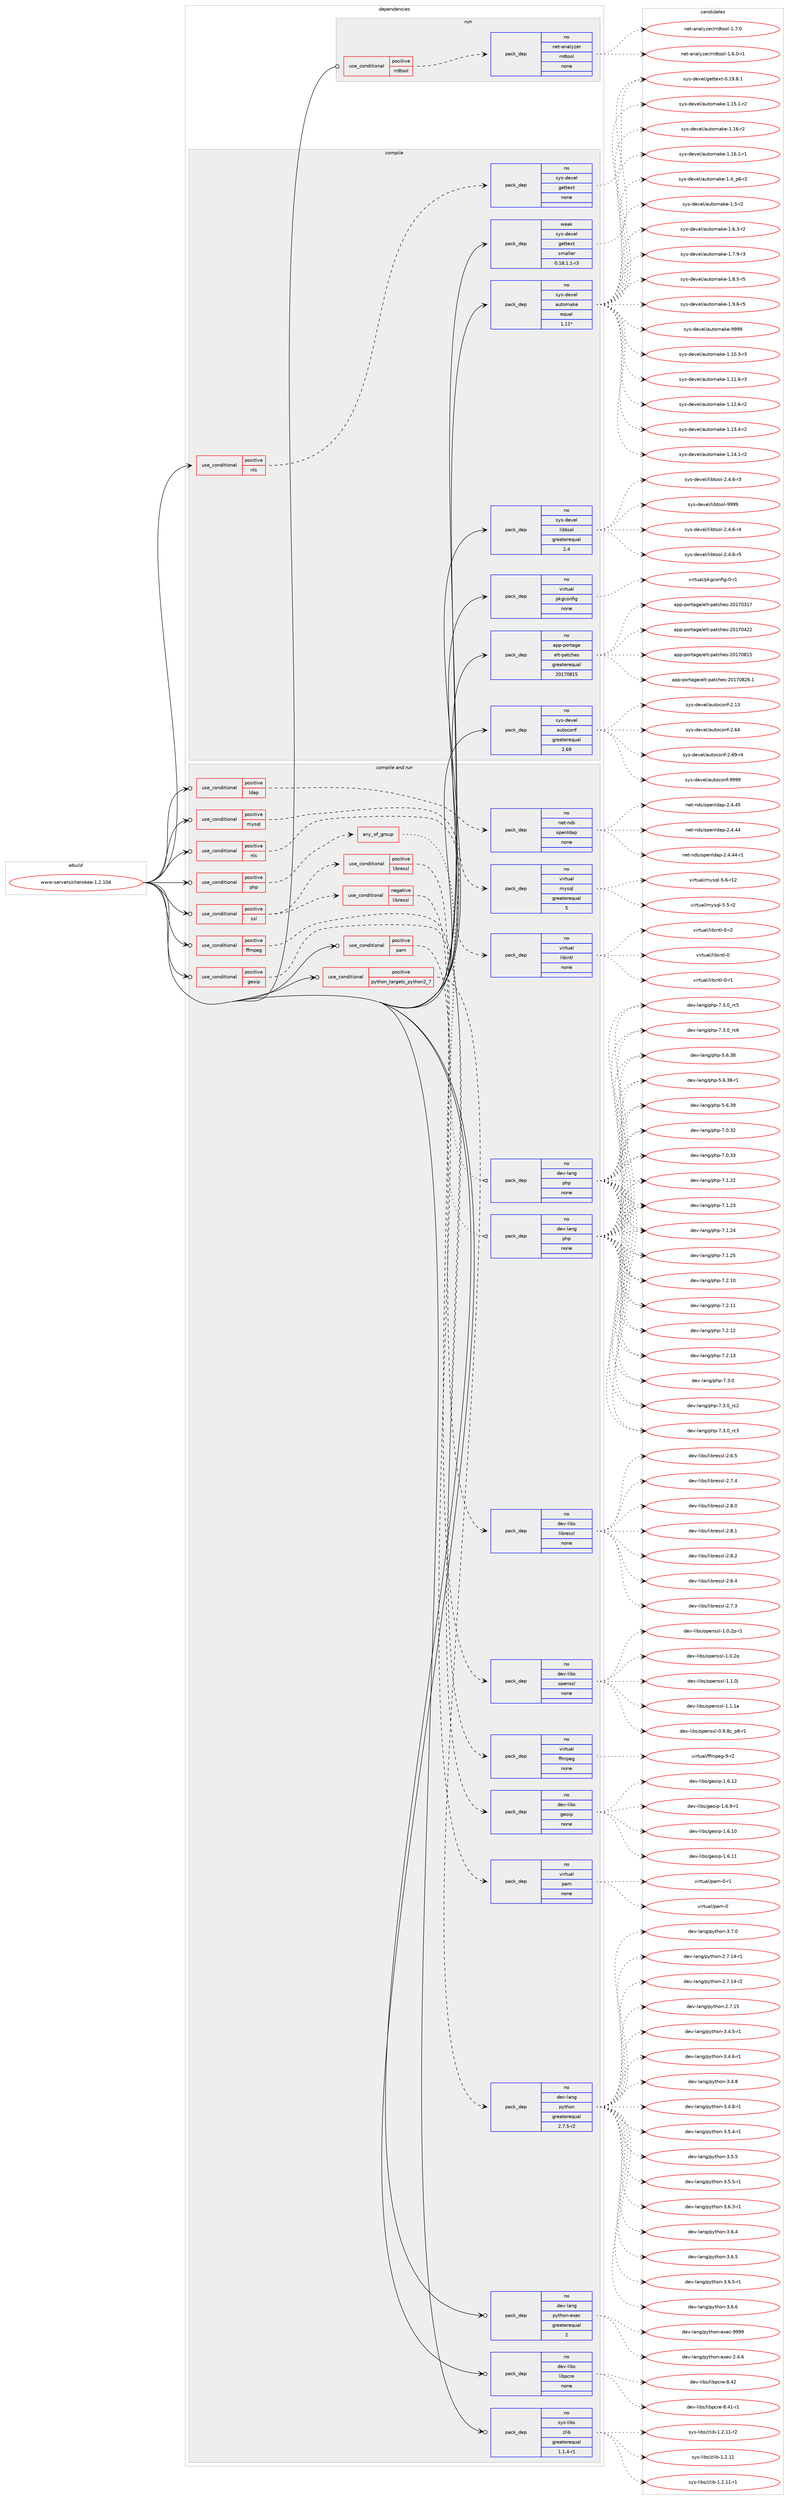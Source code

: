 digraph prolog {

# *************
# Graph options
# *************

newrank=true;
concentrate=true;
compound=true;
graph [rankdir=LR,fontname=Helvetica,fontsize=10,ranksep=1.5];#, ranksep=2.5, nodesep=0.2];
edge  [arrowhead=vee];
node  [fontname=Helvetica,fontsize=10];

# **********
# The ebuild
# **********

subgraph cluster_leftcol {
color=gray;
rank=same;
label=<<i>ebuild</i>>;
id [label="www-servers/cherokee-1.2.104", color=red, width=4, href="../www-servers/cherokee-1.2.104.svg"];
}

# ****************
# The dependencies
# ****************

subgraph cluster_midcol {
color=gray;
label=<<i>dependencies</i>>;
subgraph cluster_compile {
fillcolor="#eeeeee";
style=filled;
label=<<i>compile</i>>;
subgraph cond1249 {
dependency8212 [label=<<TABLE BORDER="0" CELLBORDER="1" CELLSPACING="0" CELLPADDING="4"><TR><TD ROWSPAN="3" CELLPADDING="10">use_conditional</TD></TR><TR><TD>positive</TD></TR><TR><TD>nls</TD></TR></TABLE>>, shape=none, color=red];
subgraph pack6791 {
dependency8213 [label=<<TABLE BORDER="0" CELLBORDER="1" CELLSPACING="0" CELLPADDING="4" WIDTH="220"><TR><TD ROWSPAN="6" CELLPADDING="30">pack_dep</TD></TR><TR><TD WIDTH="110">no</TD></TR><TR><TD>sys-devel</TD></TR><TR><TD>gettext</TD></TR><TR><TD>none</TD></TR><TR><TD></TD></TR></TABLE>>, shape=none, color=blue];
}
dependency8212:e -> dependency8213:w [weight=20,style="dashed",arrowhead="vee"];
}
id:e -> dependency8212:w [weight=20,style="solid",arrowhead="vee"];
subgraph pack6792 {
dependency8214 [label=<<TABLE BORDER="0" CELLBORDER="1" CELLSPACING="0" CELLPADDING="4" WIDTH="220"><TR><TD ROWSPAN="6" CELLPADDING="30">pack_dep</TD></TR><TR><TD WIDTH="110">no</TD></TR><TR><TD>app-portage</TD></TR><TR><TD>elt-patches</TD></TR><TR><TD>greaterequal</TD></TR><TR><TD>20170815</TD></TR></TABLE>>, shape=none, color=blue];
}
id:e -> dependency8214:w [weight=20,style="solid",arrowhead="vee"];
subgraph pack6793 {
dependency8215 [label=<<TABLE BORDER="0" CELLBORDER="1" CELLSPACING="0" CELLPADDING="4" WIDTH="220"><TR><TD ROWSPAN="6" CELLPADDING="30">pack_dep</TD></TR><TR><TD WIDTH="110">no</TD></TR><TR><TD>sys-devel</TD></TR><TR><TD>autoconf</TD></TR><TR><TD>greaterequal</TD></TR><TR><TD>2.69</TD></TR></TABLE>>, shape=none, color=blue];
}
id:e -> dependency8215:w [weight=20,style="solid",arrowhead="vee"];
subgraph pack6794 {
dependency8216 [label=<<TABLE BORDER="0" CELLBORDER="1" CELLSPACING="0" CELLPADDING="4" WIDTH="220"><TR><TD ROWSPAN="6" CELLPADDING="30">pack_dep</TD></TR><TR><TD WIDTH="110">no</TD></TR><TR><TD>sys-devel</TD></TR><TR><TD>automake</TD></TR><TR><TD>equal</TD></TR><TR><TD>1.11*</TD></TR></TABLE>>, shape=none, color=blue];
}
id:e -> dependency8216:w [weight=20,style="solid",arrowhead="vee"];
subgraph pack6795 {
dependency8217 [label=<<TABLE BORDER="0" CELLBORDER="1" CELLSPACING="0" CELLPADDING="4" WIDTH="220"><TR><TD ROWSPAN="6" CELLPADDING="30">pack_dep</TD></TR><TR><TD WIDTH="110">no</TD></TR><TR><TD>sys-devel</TD></TR><TR><TD>libtool</TD></TR><TR><TD>greaterequal</TD></TR><TR><TD>2.4</TD></TR></TABLE>>, shape=none, color=blue];
}
id:e -> dependency8217:w [weight=20,style="solid",arrowhead="vee"];
subgraph pack6796 {
dependency8218 [label=<<TABLE BORDER="0" CELLBORDER="1" CELLSPACING="0" CELLPADDING="4" WIDTH="220"><TR><TD ROWSPAN="6" CELLPADDING="30">pack_dep</TD></TR><TR><TD WIDTH="110">no</TD></TR><TR><TD>virtual</TD></TR><TR><TD>pkgconfig</TD></TR><TR><TD>none</TD></TR><TR><TD></TD></TR></TABLE>>, shape=none, color=blue];
}
id:e -> dependency8218:w [weight=20,style="solid",arrowhead="vee"];
subgraph pack6797 {
dependency8219 [label=<<TABLE BORDER="0" CELLBORDER="1" CELLSPACING="0" CELLPADDING="4" WIDTH="220"><TR><TD ROWSPAN="6" CELLPADDING="30">pack_dep</TD></TR><TR><TD WIDTH="110">weak</TD></TR><TR><TD>sys-devel</TD></TR><TR><TD>gettext</TD></TR><TR><TD>smaller</TD></TR><TR><TD>0.18.1.1-r3</TD></TR></TABLE>>, shape=none, color=blue];
}
id:e -> dependency8219:w [weight=20,style="solid",arrowhead="vee"];
}
subgraph cluster_compileandrun {
fillcolor="#eeeeee";
style=filled;
label=<<i>compile and run</i>>;
subgraph cond1250 {
dependency8220 [label=<<TABLE BORDER="0" CELLBORDER="1" CELLSPACING="0" CELLPADDING="4"><TR><TD ROWSPAN="3" CELLPADDING="10">use_conditional</TD></TR><TR><TD>positive</TD></TR><TR><TD>ffmpeg</TD></TR></TABLE>>, shape=none, color=red];
subgraph pack6798 {
dependency8221 [label=<<TABLE BORDER="0" CELLBORDER="1" CELLSPACING="0" CELLPADDING="4" WIDTH="220"><TR><TD ROWSPAN="6" CELLPADDING="30">pack_dep</TD></TR><TR><TD WIDTH="110">no</TD></TR><TR><TD>virtual</TD></TR><TR><TD>ffmpeg</TD></TR><TR><TD>none</TD></TR><TR><TD></TD></TR></TABLE>>, shape=none, color=blue];
}
dependency8220:e -> dependency8221:w [weight=20,style="dashed",arrowhead="vee"];
}
id:e -> dependency8220:w [weight=20,style="solid",arrowhead="odotvee"];
subgraph cond1251 {
dependency8222 [label=<<TABLE BORDER="0" CELLBORDER="1" CELLSPACING="0" CELLPADDING="4"><TR><TD ROWSPAN="3" CELLPADDING="10">use_conditional</TD></TR><TR><TD>positive</TD></TR><TR><TD>geoip</TD></TR></TABLE>>, shape=none, color=red];
subgraph pack6799 {
dependency8223 [label=<<TABLE BORDER="0" CELLBORDER="1" CELLSPACING="0" CELLPADDING="4" WIDTH="220"><TR><TD ROWSPAN="6" CELLPADDING="30">pack_dep</TD></TR><TR><TD WIDTH="110">no</TD></TR><TR><TD>dev-libs</TD></TR><TR><TD>geoip</TD></TR><TR><TD>none</TD></TR><TR><TD></TD></TR></TABLE>>, shape=none, color=blue];
}
dependency8222:e -> dependency8223:w [weight=20,style="dashed",arrowhead="vee"];
}
id:e -> dependency8222:w [weight=20,style="solid",arrowhead="odotvee"];
subgraph cond1252 {
dependency8224 [label=<<TABLE BORDER="0" CELLBORDER="1" CELLSPACING="0" CELLPADDING="4"><TR><TD ROWSPAN="3" CELLPADDING="10">use_conditional</TD></TR><TR><TD>positive</TD></TR><TR><TD>ldap</TD></TR></TABLE>>, shape=none, color=red];
subgraph pack6800 {
dependency8225 [label=<<TABLE BORDER="0" CELLBORDER="1" CELLSPACING="0" CELLPADDING="4" WIDTH="220"><TR><TD ROWSPAN="6" CELLPADDING="30">pack_dep</TD></TR><TR><TD WIDTH="110">no</TD></TR><TR><TD>net-nds</TD></TR><TR><TD>openldap</TD></TR><TR><TD>none</TD></TR><TR><TD></TD></TR></TABLE>>, shape=none, color=blue];
}
dependency8224:e -> dependency8225:w [weight=20,style="dashed",arrowhead="vee"];
}
id:e -> dependency8224:w [weight=20,style="solid",arrowhead="odotvee"];
subgraph cond1253 {
dependency8226 [label=<<TABLE BORDER="0" CELLBORDER="1" CELLSPACING="0" CELLPADDING="4"><TR><TD ROWSPAN="3" CELLPADDING="10">use_conditional</TD></TR><TR><TD>positive</TD></TR><TR><TD>mysql</TD></TR></TABLE>>, shape=none, color=red];
subgraph pack6801 {
dependency8227 [label=<<TABLE BORDER="0" CELLBORDER="1" CELLSPACING="0" CELLPADDING="4" WIDTH="220"><TR><TD ROWSPAN="6" CELLPADDING="30">pack_dep</TD></TR><TR><TD WIDTH="110">no</TD></TR><TR><TD>virtual</TD></TR><TR><TD>mysql</TD></TR><TR><TD>greaterequal</TD></TR><TR><TD>5</TD></TR></TABLE>>, shape=none, color=blue];
}
dependency8226:e -> dependency8227:w [weight=20,style="dashed",arrowhead="vee"];
}
id:e -> dependency8226:w [weight=20,style="solid",arrowhead="odotvee"];
subgraph cond1254 {
dependency8228 [label=<<TABLE BORDER="0" CELLBORDER="1" CELLSPACING="0" CELLPADDING="4"><TR><TD ROWSPAN="3" CELLPADDING="10">use_conditional</TD></TR><TR><TD>positive</TD></TR><TR><TD>nls</TD></TR></TABLE>>, shape=none, color=red];
subgraph pack6802 {
dependency8229 [label=<<TABLE BORDER="0" CELLBORDER="1" CELLSPACING="0" CELLPADDING="4" WIDTH="220"><TR><TD ROWSPAN="6" CELLPADDING="30">pack_dep</TD></TR><TR><TD WIDTH="110">no</TD></TR><TR><TD>virtual</TD></TR><TR><TD>libintl</TD></TR><TR><TD>none</TD></TR><TR><TD></TD></TR></TABLE>>, shape=none, color=blue];
}
dependency8228:e -> dependency8229:w [weight=20,style="dashed",arrowhead="vee"];
}
id:e -> dependency8228:w [weight=20,style="solid",arrowhead="odotvee"];
subgraph cond1255 {
dependency8230 [label=<<TABLE BORDER="0" CELLBORDER="1" CELLSPACING="0" CELLPADDING="4"><TR><TD ROWSPAN="3" CELLPADDING="10">use_conditional</TD></TR><TR><TD>positive</TD></TR><TR><TD>pam</TD></TR></TABLE>>, shape=none, color=red];
subgraph pack6803 {
dependency8231 [label=<<TABLE BORDER="0" CELLBORDER="1" CELLSPACING="0" CELLPADDING="4" WIDTH="220"><TR><TD ROWSPAN="6" CELLPADDING="30">pack_dep</TD></TR><TR><TD WIDTH="110">no</TD></TR><TR><TD>virtual</TD></TR><TR><TD>pam</TD></TR><TR><TD>none</TD></TR><TR><TD></TD></TR></TABLE>>, shape=none, color=blue];
}
dependency8230:e -> dependency8231:w [weight=20,style="dashed",arrowhead="vee"];
}
id:e -> dependency8230:w [weight=20,style="solid",arrowhead="odotvee"];
subgraph cond1256 {
dependency8232 [label=<<TABLE BORDER="0" CELLBORDER="1" CELLSPACING="0" CELLPADDING="4"><TR><TD ROWSPAN="3" CELLPADDING="10">use_conditional</TD></TR><TR><TD>positive</TD></TR><TR><TD>php</TD></TR></TABLE>>, shape=none, color=red];
subgraph any166 {
dependency8233 [label=<<TABLE BORDER="0" CELLBORDER="1" CELLSPACING="0" CELLPADDING="4"><TR><TD CELLPADDING="10">any_of_group</TD></TR></TABLE>>, shape=none, color=red];subgraph pack6804 {
dependency8234 [label=<<TABLE BORDER="0" CELLBORDER="1" CELLSPACING="0" CELLPADDING="4" WIDTH="220"><TR><TD ROWSPAN="6" CELLPADDING="30">pack_dep</TD></TR><TR><TD WIDTH="110">no</TD></TR><TR><TD>dev-lang</TD></TR><TR><TD>php</TD></TR><TR><TD>none</TD></TR><TR><TD></TD></TR></TABLE>>, shape=none, color=blue];
}
dependency8233:e -> dependency8234:w [weight=20,style="dotted",arrowhead="oinv"];
subgraph pack6805 {
dependency8235 [label=<<TABLE BORDER="0" CELLBORDER="1" CELLSPACING="0" CELLPADDING="4" WIDTH="220"><TR><TD ROWSPAN="6" CELLPADDING="30">pack_dep</TD></TR><TR><TD WIDTH="110">no</TD></TR><TR><TD>dev-lang</TD></TR><TR><TD>php</TD></TR><TR><TD>none</TD></TR><TR><TD></TD></TR></TABLE>>, shape=none, color=blue];
}
dependency8233:e -> dependency8235:w [weight=20,style="dotted",arrowhead="oinv"];
}
dependency8232:e -> dependency8233:w [weight=20,style="dashed",arrowhead="vee"];
}
id:e -> dependency8232:w [weight=20,style="solid",arrowhead="odotvee"];
subgraph cond1257 {
dependency8236 [label=<<TABLE BORDER="0" CELLBORDER="1" CELLSPACING="0" CELLPADDING="4"><TR><TD ROWSPAN="3" CELLPADDING="10">use_conditional</TD></TR><TR><TD>positive</TD></TR><TR><TD>python_targets_python2_7</TD></TR></TABLE>>, shape=none, color=red];
subgraph pack6806 {
dependency8237 [label=<<TABLE BORDER="0" CELLBORDER="1" CELLSPACING="0" CELLPADDING="4" WIDTH="220"><TR><TD ROWSPAN="6" CELLPADDING="30">pack_dep</TD></TR><TR><TD WIDTH="110">no</TD></TR><TR><TD>dev-lang</TD></TR><TR><TD>python</TD></TR><TR><TD>greaterequal</TD></TR><TR><TD>2.7.5-r2</TD></TR></TABLE>>, shape=none, color=blue];
}
dependency8236:e -> dependency8237:w [weight=20,style="dashed",arrowhead="vee"];
}
id:e -> dependency8236:w [weight=20,style="solid",arrowhead="odotvee"];
subgraph cond1258 {
dependency8238 [label=<<TABLE BORDER="0" CELLBORDER="1" CELLSPACING="0" CELLPADDING="4"><TR><TD ROWSPAN="3" CELLPADDING="10">use_conditional</TD></TR><TR><TD>positive</TD></TR><TR><TD>ssl</TD></TR></TABLE>>, shape=none, color=red];
subgraph cond1259 {
dependency8239 [label=<<TABLE BORDER="0" CELLBORDER="1" CELLSPACING="0" CELLPADDING="4"><TR><TD ROWSPAN="3" CELLPADDING="10">use_conditional</TD></TR><TR><TD>negative</TD></TR><TR><TD>libressl</TD></TR></TABLE>>, shape=none, color=red];
subgraph pack6807 {
dependency8240 [label=<<TABLE BORDER="0" CELLBORDER="1" CELLSPACING="0" CELLPADDING="4" WIDTH="220"><TR><TD ROWSPAN="6" CELLPADDING="30">pack_dep</TD></TR><TR><TD WIDTH="110">no</TD></TR><TR><TD>dev-libs</TD></TR><TR><TD>openssl</TD></TR><TR><TD>none</TD></TR><TR><TD></TD></TR></TABLE>>, shape=none, color=blue];
}
dependency8239:e -> dependency8240:w [weight=20,style="dashed",arrowhead="vee"];
}
dependency8238:e -> dependency8239:w [weight=20,style="dashed",arrowhead="vee"];
subgraph cond1260 {
dependency8241 [label=<<TABLE BORDER="0" CELLBORDER="1" CELLSPACING="0" CELLPADDING="4"><TR><TD ROWSPAN="3" CELLPADDING="10">use_conditional</TD></TR><TR><TD>positive</TD></TR><TR><TD>libressl</TD></TR></TABLE>>, shape=none, color=red];
subgraph pack6808 {
dependency8242 [label=<<TABLE BORDER="0" CELLBORDER="1" CELLSPACING="0" CELLPADDING="4" WIDTH="220"><TR><TD ROWSPAN="6" CELLPADDING="30">pack_dep</TD></TR><TR><TD WIDTH="110">no</TD></TR><TR><TD>dev-libs</TD></TR><TR><TD>libressl</TD></TR><TR><TD>none</TD></TR><TR><TD></TD></TR></TABLE>>, shape=none, color=blue];
}
dependency8241:e -> dependency8242:w [weight=20,style="dashed",arrowhead="vee"];
}
dependency8238:e -> dependency8241:w [weight=20,style="dashed",arrowhead="vee"];
}
id:e -> dependency8238:w [weight=20,style="solid",arrowhead="odotvee"];
subgraph pack6809 {
dependency8243 [label=<<TABLE BORDER="0" CELLBORDER="1" CELLSPACING="0" CELLPADDING="4" WIDTH="220"><TR><TD ROWSPAN="6" CELLPADDING="30">pack_dep</TD></TR><TR><TD WIDTH="110">no</TD></TR><TR><TD>dev-lang</TD></TR><TR><TD>python-exec</TD></TR><TR><TD>greaterequal</TD></TR><TR><TD>2</TD></TR></TABLE>>, shape=none, color=blue];
}
id:e -> dependency8243:w [weight=20,style="solid",arrowhead="odotvee"];
subgraph pack6810 {
dependency8244 [label=<<TABLE BORDER="0" CELLBORDER="1" CELLSPACING="0" CELLPADDING="4" WIDTH="220"><TR><TD ROWSPAN="6" CELLPADDING="30">pack_dep</TD></TR><TR><TD WIDTH="110">no</TD></TR><TR><TD>dev-libs</TD></TR><TR><TD>libpcre</TD></TR><TR><TD>none</TD></TR><TR><TD></TD></TR></TABLE>>, shape=none, color=blue];
}
id:e -> dependency8244:w [weight=20,style="solid",arrowhead="odotvee"];
subgraph pack6811 {
dependency8245 [label=<<TABLE BORDER="0" CELLBORDER="1" CELLSPACING="0" CELLPADDING="4" WIDTH="220"><TR><TD ROWSPAN="6" CELLPADDING="30">pack_dep</TD></TR><TR><TD WIDTH="110">no</TD></TR><TR><TD>sys-libs</TD></TR><TR><TD>zlib</TD></TR><TR><TD>greaterequal</TD></TR><TR><TD>1.1.4-r1</TD></TR></TABLE>>, shape=none, color=blue];
}
id:e -> dependency8245:w [weight=20,style="solid",arrowhead="odotvee"];
}
subgraph cluster_run {
fillcolor="#eeeeee";
style=filled;
label=<<i>run</i>>;
subgraph cond1261 {
dependency8246 [label=<<TABLE BORDER="0" CELLBORDER="1" CELLSPACING="0" CELLPADDING="4"><TR><TD ROWSPAN="3" CELLPADDING="10">use_conditional</TD></TR><TR><TD>positive</TD></TR><TR><TD>rrdtool</TD></TR></TABLE>>, shape=none, color=red];
subgraph pack6812 {
dependency8247 [label=<<TABLE BORDER="0" CELLBORDER="1" CELLSPACING="0" CELLPADDING="4" WIDTH="220"><TR><TD ROWSPAN="6" CELLPADDING="30">pack_dep</TD></TR><TR><TD WIDTH="110">no</TD></TR><TR><TD>net-analyzer</TD></TR><TR><TD>rrdtool</TD></TR><TR><TD>none</TD></TR><TR><TD></TD></TR></TABLE>>, shape=none, color=blue];
}
dependency8246:e -> dependency8247:w [weight=20,style="dashed",arrowhead="vee"];
}
id:e -> dependency8246:w [weight=20,style="solid",arrowhead="odot"];
}
}

# **************
# The candidates
# **************

subgraph cluster_choices {
rank=same;
color=gray;
label=<<i>candidates</i>>;

subgraph choice6791 {
color=black;
nodesep=1;
choice1151211154510010111810110847103101116116101120116454846495746564649 [label="sys-devel/gettext-0.19.8.1", color=red, width=4,href="../sys-devel/gettext-0.19.8.1.svg"];
dependency8213:e -> choice1151211154510010111810110847103101116116101120116454846495746564649:w [style=dotted,weight="100"];
}
subgraph choice6792 {
color=black;
nodesep=1;
choice97112112451121111141169710310147101108116451129711699104101115455048495548514955 [label="app-portage/elt-patches-20170317", color=red, width=4,href="../app-portage/elt-patches-20170317.svg"];
choice97112112451121111141169710310147101108116451129711699104101115455048495548525050 [label="app-portage/elt-patches-20170422", color=red, width=4,href="../app-portage/elt-patches-20170422.svg"];
choice97112112451121111141169710310147101108116451129711699104101115455048495548564953 [label="app-portage/elt-patches-20170815", color=red, width=4,href="../app-portage/elt-patches-20170815.svg"];
choice971121124511211111411697103101471011081164511297116991041011154550484955485650544649 [label="app-portage/elt-patches-20170826.1", color=red, width=4,href="../app-portage/elt-patches-20170826.1.svg"];
dependency8214:e -> choice97112112451121111141169710310147101108116451129711699104101115455048495548514955:w [style=dotted,weight="100"];
dependency8214:e -> choice97112112451121111141169710310147101108116451129711699104101115455048495548525050:w [style=dotted,weight="100"];
dependency8214:e -> choice97112112451121111141169710310147101108116451129711699104101115455048495548564953:w [style=dotted,weight="100"];
dependency8214:e -> choice971121124511211111411697103101471011081164511297116991041011154550484955485650544649:w [style=dotted,weight="100"];
}
subgraph choice6793 {
color=black;
nodesep=1;
choice115121115451001011181011084797117116111991111101024550464951 [label="sys-devel/autoconf-2.13", color=red, width=4,href="../sys-devel/autoconf-2.13.svg"];
choice115121115451001011181011084797117116111991111101024550465452 [label="sys-devel/autoconf-2.64", color=red, width=4,href="../sys-devel/autoconf-2.64.svg"];
choice1151211154510010111810110847971171161119911111010245504654574511452 [label="sys-devel/autoconf-2.69-r4", color=red, width=4,href="../sys-devel/autoconf-2.69-r4.svg"];
choice115121115451001011181011084797117116111991111101024557575757 [label="sys-devel/autoconf-9999", color=red, width=4,href="../sys-devel/autoconf-9999.svg"];
dependency8215:e -> choice115121115451001011181011084797117116111991111101024550464951:w [style=dotted,weight="100"];
dependency8215:e -> choice115121115451001011181011084797117116111991111101024550465452:w [style=dotted,weight="100"];
dependency8215:e -> choice1151211154510010111810110847971171161119911111010245504654574511452:w [style=dotted,weight="100"];
dependency8215:e -> choice115121115451001011181011084797117116111991111101024557575757:w [style=dotted,weight="100"];
}
subgraph choice6794 {
color=black;
nodesep=1;
choice11512111545100101118101108479711711611110997107101454946494846514511451 [label="sys-devel/automake-1.10.3-r3", color=red, width=4,href="../sys-devel/automake-1.10.3-r3.svg"];
choice11512111545100101118101108479711711611110997107101454946494946544511451 [label="sys-devel/automake-1.11.6-r3", color=red, width=4,href="../sys-devel/automake-1.11.6-r3.svg"];
choice11512111545100101118101108479711711611110997107101454946495046544511450 [label="sys-devel/automake-1.12.6-r2", color=red, width=4,href="../sys-devel/automake-1.12.6-r2.svg"];
choice11512111545100101118101108479711711611110997107101454946495146524511450 [label="sys-devel/automake-1.13.4-r2", color=red, width=4,href="../sys-devel/automake-1.13.4-r2.svg"];
choice11512111545100101118101108479711711611110997107101454946495246494511450 [label="sys-devel/automake-1.14.1-r2", color=red, width=4,href="../sys-devel/automake-1.14.1-r2.svg"];
choice11512111545100101118101108479711711611110997107101454946495346494511450 [label="sys-devel/automake-1.15.1-r2", color=red, width=4,href="../sys-devel/automake-1.15.1-r2.svg"];
choice1151211154510010111810110847971171161111099710710145494649544511450 [label="sys-devel/automake-1.16-r2", color=red, width=4,href="../sys-devel/automake-1.16-r2.svg"];
choice11512111545100101118101108479711711611110997107101454946495446494511449 [label="sys-devel/automake-1.16.1-r1", color=red, width=4,href="../sys-devel/automake-1.16.1-r1.svg"];
choice115121115451001011181011084797117116111109971071014549465295112544511450 [label="sys-devel/automake-1.4_p6-r2", color=red, width=4,href="../sys-devel/automake-1.4_p6-r2.svg"];
choice11512111545100101118101108479711711611110997107101454946534511450 [label="sys-devel/automake-1.5-r2", color=red, width=4,href="../sys-devel/automake-1.5-r2.svg"];
choice115121115451001011181011084797117116111109971071014549465446514511450 [label="sys-devel/automake-1.6.3-r2", color=red, width=4,href="../sys-devel/automake-1.6.3-r2.svg"];
choice115121115451001011181011084797117116111109971071014549465546574511451 [label="sys-devel/automake-1.7.9-r3", color=red, width=4,href="../sys-devel/automake-1.7.9-r3.svg"];
choice115121115451001011181011084797117116111109971071014549465646534511453 [label="sys-devel/automake-1.8.5-r5", color=red, width=4,href="../sys-devel/automake-1.8.5-r5.svg"];
choice115121115451001011181011084797117116111109971071014549465746544511453 [label="sys-devel/automake-1.9.6-r5", color=red, width=4,href="../sys-devel/automake-1.9.6-r5.svg"];
choice115121115451001011181011084797117116111109971071014557575757 [label="sys-devel/automake-9999", color=red, width=4,href="../sys-devel/automake-9999.svg"];
dependency8216:e -> choice11512111545100101118101108479711711611110997107101454946494846514511451:w [style=dotted,weight="100"];
dependency8216:e -> choice11512111545100101118101108479711711611110997107101454946494946544511451:w [style=dotted,weight="100"];
dependency8216:e -> choice11512111545100101118101108479711711611110997107101454946495046544511450:w [style=dotted,weight="100"];
dependency8216:e -> choice11512111545100101118101108479711711611110997107101454946495146524511450:w [style=dotted,weight="100"];
dependency8216:e -> choice11512111545100101118101108479711711611110997107101454946495246494511450:w [style=dotted,weight="100"];
dependency8216:e -> choice11512111545100101118101108479711711611110997107101454946495346494511450:w [style=dotted,weight="100"];
dependency8216:e -> choice1151211154510010111810110847971171161111099710710145494649544511450:w [style=dotted,weight="100"];
dependency8216:e -> choice11512111545100101118101108479711711611110997107101454946495446494511449:w [style=dotted,weight="100"];
dependency8216:e -> choice115121115451001011181011084797117116111109971071014549465295112544511450:w [style=dotted,weight="100"];
dependency8216:e -> choice11512111545100101118101108479711711611110997107101454946534511450:w [style=dotted,weight="100"];
dependency8216:e -> choice115121115451001011181011084797117116111109971071014549465446514511450:w [style=dotted,weight="100"];
dependency8216:e -> choice115121115451001011181011084797117116111109971071014549465546574511451:w [style=dotted,weight="100"];
dependency8216:e -> choice115121115451001011181011084797117116111109971071014549465646534511453:w [style=dotted,weight="100"];
dependency8216:e -> choice115121115451001011181011084797117116111109971071014549465746544511453:w [style=dotted,weight="100"];
dependency8216:e -> choice115121115451001011181011084797117116111109971071014557575757:w [style=dotted,weight="100"];
}
subgraph choice6795 {
color=black;
nodesep=1;
choice1151211154510010111810110847108105981161111111084550465246544511451 [label="sys-devel/libtool-2.4.6-r3", color=red, width=4,href="../sys-devel/libtool-2.4.6-r3.svg"];
choice1151211154510010111810110847108105981161111111084550465246544511452 [label="sys-devel/libtool-2.4.6-r4", color=red, width=4,href="../sys-devel/libtool-2.4.6-r4.svg"];
choice1151211154510010111810110847108105981161111111084550465246544511453 [label="sys-devel/libtool-2.4.6-r5", color=red, width=4,href="../sys-devel/libtool-2.4.6-r5.svg"];
choice1151211154510010111810110847108105981161111111084557575757 [label="sys-devel/libtool-9999", color=red, width=4,href="../sys-devel/libtool-9999.svg"];
dependency8217:e -> choice1151211154510010111810110847108105981161111111084550465246544511451:w [style=dotted,weight="100"];
dependency8217:e -> choice1151211154510010111810110847108105981161111111084550465246544511452:w [style=dotted,weight="100"];
dependency8217:e -> choice1151211154510010111810110847108105981161111111084550465246544511453:w [style=dotted,weight="100"];
dependency8217:e -> choice1151211154510010111810110847108105981161111111084557575757:w [style=dotted,weight="100"];
}
subgraph choice6796 {
color=black;
nodesep=1;
choice11810511411611797108471121071039911111010210510345484511449 [label="virtual/pkgconfig-0-r1", color=red, width=4,href="../virtual/pkgconfig-0-r1.svg"];
dependency8218:e -> choice11810511411611797108471121071039911111010210510345484511449:w [style=dotted,weight="100"];
}
subgraph choice6797 {
color=black;
nodesep=1;
choice1151211154510010111810110847103101116116101120116454846495746564649 [label="sys-devel/gettext-0.19.8.1", color=red, width=4,href="../sys-devel/gettext-0.19.8.1.svg"];
dependency8219:e -> choice1151211154510010111810110847103101116116101120116454846495746564649:w [style=dotted,weight="100"];
}
subgraph choice6798 {
color=black;
nodesep=1;
choice118105114116117971084710210210911210110345574511450 [label="virtual/ffmpeg-9-r2", color=red, width=4,href="../virtual/ffmpeg-9-r2.svg"];
dependency8221:e -> choice118105114116117971084710210210911210110345574511450:w [style=dotted,weight="100"];
}
subgraph choice6799 {
color=black;
nodesep=1;
choice10010111845108105981154710310111110511245494654464948 [label="dev-libs/geoip-1.6.10", color=red, width=4,href="../dev-libs/geoip-1.6.10.svg"];
choice10010111845108105981154710310111110511245494654464949 [label="dev-libs/geoip-1.6.11", color=red, width=4,href="../dev-libs/geoip-1.6.11.svg"];
choice10010111845108105981154710310111110511245494654464950 [label="dev-libs/geoip-1.6.12", color=red, width=4,href="../dev-libs/geoip-1.6.12.svg"];
choice1001011184510810598115471031011111051124549465446574511449 [label="dev-libs/geoip-1.6.9-r1", color=red, width=4,href="../dev-libs/geoip-1.6.9-r1.svg"];
dependency8223:e -> choice10010111845108105981154710310111110511245494654464948:w [style=dotted,weight="100"];
dependency8223:e -> choice10010111845108105981154710310111110511245494654464949:w [style=dotted,weight="100"];
dependency8223:e -> choice10010111845108105981154710310111110511245494654464950:w [style=dotted,weight="100"];
dependency8223:e -> choice1001011184510810598115471031011111051124549465446574511449:w [style=dotted,weight="100"];
}
subgraph choice6800 {
color=black;
nodesep=1;
choice11010111645110100115471111121011101081009711245504652465252 [label="net-nds/openldap-2.4.44", color=red, width=4,href="../net-nds/openldap-2.4.44.svg"];
choice110101116451101001154711111210111010810097112455046524652524511449 [label="net-nds/openldap-2.4.44-r1", color=red, width=4,href="../net-nds/openldap-2.4.44-r1.svg"];
choice11010111645110100115471111121011101081009711245504652465253 [label="net-nds/openldap-2.4.45", color=red, width=4,href="../net-nds/openldap-2.4.45.svg"];
dependency8225:e -> choice11010111645110100115471111121011101081009711245504652465252:w [style=dotted,weight="100"];
dependency8225:e -> choice110101116451101001154711111210111010810097112455046524652524511449:w [style=dotted,weight="100"];
dependency8225:e -> choice11010111645110100115471111121011101081009711245504652465253:w [style=dotted,weight="100"];
}
subgraph choice6801 {
color=black;
nodesep=1;
choice1181051141161179710847109121115113108455346534511450 [label="virtual/mysql-5.5-r2", color=red, width=4,href="../virtual/mysql-5.5-r2.svg"];
choice118105114116117971084710912111511310845534654451144950 [label="virtual/mysql-5.6-r12", color=red, width=4,href="../virtual/mysql-5.6-r12.svg"];
dependency8227:e -> choice1181051141161179710847109121115113108455346534511450:w [style=dotted,weight="100"];
dependency8227:e -> choice118105114116117971084710912111511310845534654451144950:w [style=dotted,weight="100"];
}
subgraph choice6802 {
color=black;
nodesep=1;
choice1181051141161179710847108105981051101161084548 [label="virtual/libintl-0", color=red, width=4,href="../virtual/libintl-0.svg"];
choice11810511411611797108471081059810511011610845484511449 [label="virtual/libintl-0-r1", color=red, width=4,href="../virtual/libintl-0-r1.svg"];
choice11810511411611797108471081059810511011610845484511450 [label="virtual/libintl-0-r2", color=red, width=4,href="../virtual/libintl-0-r2.svg"];
dependency8229:e -> choice1181051141161179710847108105981051101161084548:w [style=dotted,weight="100"];
dependency8229:e -> choice11810511411611797108471081059810511011610845484511449:w [style=dotted,weight="100"];
dependency8229:e -> choice11810511411611797108471081059810511011610845484511450:w [style=dotted,weight="100"];
}
subgraph choice6803 {
color=black;
nodesep=1;
choice1181051141161179710847112971094548 [label="virtual/pam-0", color=red, width=4,href="../virtual/pam-0.svg"];
choice11810511411611797108471129710945484511449 [label="virtual/pam-0-r1", color=red, width=4,href="../virtual/pam-0-r1.svg"];
dependency8231:e -> choice1181051141161179710847112971094548:w [style=dotted,weight="100"];
dependency8231:e -> choice11810511411611797108471129710945484511449:w [style=dotted,weight="100"];
}
subgraph choice6804 {
color=black;
nodesep=1;
choice100101118451089711010347112104112455546514648951149950 [label="dev-lang/php-7.3.0_rc2", color=red, width=4,href="../dev-lang/php-7.3.0_rc2.svg"];
choice100101118451089711010347112104112455546514648951149951 [label="dev-lang/php-7.3.0_rc3", color=red, width=4,href="../dev-lang/php-7.3.0_rc3.svg"];
choice100101118451089711010347112104112455546514648951149953 [label="dev-lang/php-7.3.0_rc5", color=red, width=4,href="../dev-lang/php-7.3.0_rc5.svg"];
choice100101118451089711010347112104112455546514648951149954 [label="dev-lang/php-7.3.0_rc6", color=red, width=4,href="../dev-lang/php-7.3.0_rc6.svg"];
choice10010111845108971101034711210411245534654465156 [label="dev-lang/php-5.6.38", color=red, width=4,href="../dev-lang/php-5.6.38.svg"];
choice100101118451089711010347112104112455346544651564511449 [label="dev-lang/php-5.6.38-r1", color=red, width=4,href="../dev-lang/php-5.6.38-r1.svg"];
choice10010111845108971101034711210411245534654465157 [label="dev-lang/php-5.6.39", color=red, width=4,href="../dev-lang/php-5.6.39.svg"];
choice10010111845108971101034711210411245554648465150 [label="dev-lang/php-7.0.32", color=red, width=4,href="../dev-lang/php-7.0.32.svg"];
choice10010111845108971101034711210411245554648465151 [label="dev-lang/php-7.0.33", color=red, width=4,href="../dev-lang/php-7.0.33.svg"];
choice10010111845108971101034711210411245554649465050 [label="dev-lang/php-7.1.22", color=red, width=4,href="../dev-lang/php-7.1.22.svg"];
choice10010111845108971101034711210411245554649465051 [label="dev-lang/php-7.1.23", color=red, width=4,href="../dev-lang/php-7.1.23.svg"];
choice10010111845108971101034711210411245554649465052 [label="dev-lang/php-7.1.24", color=red, width=4,href="../dev-lang/php-7.1.24.svg"];
choice10010111845108971101034711210411245554649465053 [label="dev-lang/php-7.1.25", color=red, width=4,href="../dev-lang/php-7.1.25.svg"];
choice10010111845108971101034711210411245554650464948 [label="dev-lang/php-7.2.10", color=red, width=4,href="../dev-lang/php-7.2.10.svg"];
choice10010111845108971101034711210411245554650464949 [label="dev-lang/php-7.2.11", color=red, width=4,href="../dev-lang/php-7.2.11.svg"];
choice10010111845108971101034711210411245554650464950 [label="dev-lang/php-7.2.12", color=red, width=4,href="../dev-lang/php-7.2.12.svg"];
choice10010111845108971101034711210411245554650464951 [label="dev-lang/php-7.2.13", color=red, width=4,href="../dev-lang/php-7.2.13.svg"];
choice100101118451089711010347112104112455546514648 [label="dev-lang/php-7.3.0", color=red, width=4,href="../dev-lang/php-7.3.0.svg"];
dependency8234:e -> choice100101118451089711010347112104112455546514648951149950:w [style=dotted,weight="100"];
dependency8234:e -> choice100101118451089711010347112104112455546514648951149951:w [style=dotted,weight="100"];
dependency8234:e -> choice100101118451089711010347112104112455546514648951149953:w [style=dotted,weight="100"];
dependency8234:e -> choice100101118451089711010347112104112455546514648951149954:w [style=dotted,weight="100"];
dependency8234:e -> choice10010111845108971101034711210411245534654465156:w [style=dotted,weight="100"];
dependency8234:e -> choice100101118451089711010347112104112455346544651564511449:w [style=dotted,weight="100"];
dependency8234:e -> choice10010111845108971101034711210411245534654465157:w [style=dotted,weight="100"];
dependency8234:e -> choice10010111845108971101034711210411245554648465150:w [style=dotted,weight="100"];
dependency8234:e -> choice10010111845108971101034711210411245554648465151:w [style=dotted,weight="100"];
dependency8234:e -> choice10010111845108971101034711210411245554649465050:w [style=dotted,weight="100"];
dependency8234:e -> choice10010111845108971101034711210411245554649465051:w [style=dotted,weight="100"];
dependency8234:e -> choice10010111845108971101034711210411245554649465052:w [style=dotted,weight="100"];
dependency8234:e -> choice10010111845108971101034711210411245554649465053:w [style=dotted,weight="100"];
dependency8234:e -> choice10010111845108971101034711210411245554650464948:w [style=dotted,weight="100"];
dependency8234:e -> choice10010111845108971101034711210411245554650464949:w [style=dotted,weight="100"];
dependency8234:e -> choice10010111845108971101034711210411245554650464950:w [style=dotted,weight="100"];
dependency8234:e -> choice10010111845108971101034711210411245554650464951:w [style=dotted,weight="100"];
dependency8234:e -> choice100101118451089711010347112104112455546514648:w [style=dotted,weight="100"];
}
subgraph choice6805 {
color=black;
nodesep=1;
choice100101118451089711010347112104112455546514648951149950 [label="dev-lang/php-7.3.0_rc2", color=red, width=4,href="../dev-lang/php-7.3.0_rc2.svg"];
choice100101118451089711010347112104112455546514648951149951 [label="dev-lang/php-7.3.0_rc3", color=red, width=4,href="../dev-lang/php-7.3.0_rc3.svg"];
choice100101118451089711010347112104112455546514648951149953 [label="dev-lang/php-7.3.0_rc5", color=red, width=4,href="../dev-lang/php-7.3.0_rc5.svg"];
choice100101118451089711010347112104112455546514648951149954 [label="dev-lang/php-7.3.0_rc6", color=red, width=4,href="../dev-lang/php-7.3.0_rc6.svg"];
choice10010111845108971101034711210411245534654465156 [label="dev-lang/php-5.6.38", color=red, width=4,href="../dev-lang/php-5.6.38.svg"];
choice100101118451089711010347112104112455346544651564511449 [label="dev-lang/php-5.6.38-r1", color=red, width=4,href="../dev-lang/php-5.6.38-r1.svg"];
choice10010111845108971101034711210411245534654465157 [label="dev-lang/php-5.6.39", color=red, width=4,href="../dev-lang/php-5.6.39.svg"];
choice10010111845108971101034711210411245554648465150 [label="dev-lang/php-7.0.32", color=red, width=4,href="../dev-lang/php-7.0.32.svg"];
choice10010111845108971101034711210411245554648465151 [label="dev-lang/php-7.0.33", color=red, width=4,href="../dev-lang/php-7.0.33.svg"];
choice10010111845108971101034711210411245554649465050 [label="dev-lang/php-7.1.22", color=red, width=4,href="../dev-lang/php-7.1.22.svg"];
choice10010111845108971101034711210411245554649465051 [label="dev-lang/php-7.1.23", color=red, width=4,href="../dev-lang/php-7.1.23.svg"];
choice10010111845108971101034711210411245554649465052 [label="dev-lang/php-7.1.24", color=red, width=4,href="../dev-lang/php-7.1.24.svg"];
choice10010111845108971101034711210411245554649465053 [label="dev-lang/php-7.1.25", color=red, width=4,href="../dev-lang/php-7.1.25.svg"];
choice10010111845108971101034711210411245554650464948 [label="dev-lang/php-7.2.10", color=red, width=4,href="../dev-lang/php-7.2.10.svg"];
choice10010111845108971101034711210411245554650464949 [label="dev-lang/php-7.2.11", color=red, width=4,href="../dev-lang/php-7.2.11.svg"];
choice10010111845108971101034711210411245554650464950 [label="dev-lang/php-7.2.12", color=red, width=4,href="../dev-lang/php-7.2.12.svg"];
choice10010111845108971101034711210411245554650464951 [label="dev-lang/php-7.2.13", color=red, width=4,href="../dev-lang/php-7.2.13.svg"];
choice100101118451089711010347112104112455546514648 [label="dev-lang/php-7.3.0", color=red, width=4,href="../dev-lang/php-7.3.0.svg"];
dependency8235:e -> choice100101118451089711010347112104112455546514648951149950:w [style=dotted,weight="100"];
dependency8235:e -> choice100101118451089711010347112104112455546514648951149951:w [style=dotted,weight="100"];
dependency8235:e -> choice100101118451089711010347112104112455546514648951149953:w [style=dotted,weight="100"];
dependency8235:e -> choice100101118451089711010347112104112455546514648951149954:w [style=dotted,weight="100"];
dependency8235:e -> choice10010111845108971101034711210411245534654465156:w [style=dotted,weight="100"];
dependency8235:e -> choice100101118451089711010347112104112455346544651564511449:w [style=dotted,weight="100"];
dependency8235:e -> choice10010111845108971101034711210411245534654465157:w [style=dotted,weight="100"];
dependency8235:e -> choice10010111845108971101034711210411245554648465150:w [style=dotted,weight="100"];
dependency8235:e -> choice10010111845108971101034711210411245554648465151:w [style=dotted,weight="100"];
dependency8235:e -> choice10010111845108971101034711210411245554649465050:w [style=dotted,weight="100"];
dependency8235:e -> choice10010111845108971101034711210411245554649465051:w [style=dotted,weight="100"];
dependency8235:e -> choice10010111845108971101034711210411245554649465052:w [style=dotted,weight="100"];
dependency8235:e -> choice10010111845108971101034711210411245554649465053:w [style=dotted,weight="100"];
dependency8235:e -> choice10010111845108971101034711210411245554650464948:w [style=dotted,weight="100"];
dependency8235:e -> choice10010111845108971101034711210411245554650464949:w [style=dotted,weight="100"];
dependency8235:e -> choice10010111845108971101034711210411245554650464950:w [style=dotted,weight="100"];
dependency8235:e -> choice10010111845108971101034711210411245554650464951:w [style=dotted,weight="100"];
dependency8235:e -> choice100101118451089711010347112104112455546514648:w [style=dotted,weight="100"];
}
subgraph choice6806 {
color=black;
nodesep=1;
choice100101118451089711010347112121116104111110455046554649524511449 [label="dev-lang/python-2.7.14-r1", color=red, width=4,href="../dev-lang/python-2.7.14-r1.svg"];
choice100101118451089711010347112121116104111110455046554649524511450 [label="dev-lang/python-2.7.14-r2", color=red, width=4,href="../dev-lang/python-2.7.14-r2.svg"];
choice10010111845108971101034711212111610411111045504655464953 [label="dev-lang/python-2.7.15", color=red, width=4,href="../dev-lang/python-2.7.15.svg"];
choice1001011184510897110103471121211161041111104551465246534511449 [label="dev-lang/python-3.4.5-r1", color=red, width=4,href="../dev-lang/python-3.4.5-r1.svg"];
choice1001011184510897110103471121211161041111104551465246544511449 [label="dev-lang/python-3.4.6-r1", color=red, width=4,href="../dev-lang/python-3.4.6-r1.svg"];
choice100101118451089711010347112121116104111110455146524656 [label="dev-lang/python-3.4.8", color=red, width=4,href="../dev-lang/python-3.4.8.svg"];
choice1001011184510897110103471121211161041111104551465246564511449 [label="dev-lang/python-3.4.8-r1", color=red, width=4,href="../dev-lang/python-3.4.8-r1.svg"];
choice1001011184510897110103471121211161041111104551465346524511449 [label="dev-lang/python-3.5.4-r1", color=red, width=4,href="../dev-lang/python-3.5.4-r1.svg"];
choice100101118451089711010347112121116104111110455146534653 [label="dev-lang/python-3.5.5", color=red, width=4,href="../dev-lang/python-3.5.5.svg"];
choice1001011184510897110103471121211161041111104551465346534511449 [label="dev-lang/python-3.5.5-r1", color=red, width=4,href="../dev-lang/python-3.5.5-r1.svg"];
choice1001011184510897110103471121211161041111104551465446514511449 [label="dev-lang/python-3.6.3-r1", color=red, width=4,href="../dev-lang/python-3.6.3-r1.svg"];
choice100101118451089711010347112121116104111110455146544652 [label="dev-lang/python-3.6.4", color=red, width=4,href="../dev-lang/python-3.6.4.svg"];
choice100101118451089711010347112121116104111110455146544653 [label="dev-lang/python-3.6.5", color=red, width=4,href="../dev-lang/python-3.6.5.svg"];
choice1001011184510897110103471121211161041111104551465446534511449 [label="dev-lang/python-3.6.5-r1", color=red, width=4,href="../dev-lang/python-3.6.5-r1.svg"];
choice100101118451089711010347112121116104111110455146544654 [label="dev-lang/python-3.6.6", color=red, width=4,href="../dev-lang/python-3.6.6.svg"];
choice100101118451089711010347112121116104111110455146554648 [label="dev-lang/python-3.7.0", color=red, width=4,href="../dev-lang/python-3.7.0.svg"];
dependency8237:e -> choice100101118451089711010347112121116104111110455046554649524511449:w [style=dotted,weight="100"];
dependency8237:e -> choice100101118451089711010347112121116104111110455046554649524511450:w [style=dotted,weight="100"];
dependency8237:e -> choice10010111845108971101034711212111610411111045504655464953:w [style=dotted,weight="100"];
dependency8237:e -> choice1001011184510897110103471121211161041111104551465246534511449:w [style=dotted,weight="100"];
dependency8237:e -> choice1001011184510897110103471121211161041111104551465246544511449:w [style=dotted,weight="100"];
dependency8237:e -> choice100101118451089711010347112121116104111110455146524656:w [style=dotted,weight="100"];
dependency8237:e -> choice1001011184510897110103471121211161041111104551465246564511449:w [style=dotted,weight="100"];
dependency8237:e -> choice1001011184510897110103471121211161041111104551465346524511449:w [style=dotted,weight="100"];
dependency8237:e -> choice100101118451089711010347112121116104111110455146534653:w [style=dotted,weight="100"];
dependency8237:e -> choice1001011184510897110103471121211161041111104551465346534511449:w [style=dotted,weight="100"];
dependency8237:e -> choice1001011184510897110103471121211161041111104551465446514511449:w [style=dotted,weight="100"];
dependency8237:e -> choice100101118451089711010347112121116104111110455146544652:w [style=dotted,weight="100"];
dependency8237:e -> choice100101118451089711010347112121116104111110455146544653:w [style=dotted,weight="100"];
dependency8237:e -> choice1001011184510897110103471121211161041111104551465446534511449:w [style=dotted,weight="100"];
dependency8237:e -> choice100101118451089711010347112121116104111110455146544654:w [style=dotted,weight="100"];
dependency8237:e -> choice100101118451089711010347112121116104111110455146554648:w [style=dotted,weight="100"];
}
subgraph choice6807 {
color=black;
nodesep=1;
choice10010111845108105981154711111210111011511510845484657465612295112564511449 [label="dev-libs/openssl-0.9.8z_p8-r1", color=red, width=4,href="../dev-libs/openssl-0.9.8z_p8-r1.svg"];
choice1001011184510810598115471111121011101151151084549464846501124511449 [label="dev-libs/openssl-1.0.2p-r1", color=red, width=4,href="../dev-libs/openssl-1.0.2p-r1.svg"];
choice100101118451081059811547111112101110115115108454946484650113 [label="dev-libs/openssl-1.0.2q", color=red, width=4,href="../dev-libs/openssl-1.0.2q.svg"];
choice100101118451081059811547111112101110115115108454946494648106 [label="dev-libs/openssl-1.1.0j", color=red, width=4,href="../dev-libs/openssl-1.1.0j.svg"];
choice10010111845108105981154711111210111011511510845494649464997 [label="dev-libs/openssl-1.1.1a", color=red, width=4,href="../dev-libs/openssl-1.1.1a.svg"];
dependency8240:e -> choice10010111845108105981154711111210111011511510845484657465612295112564511449:w [style=dotted,weight="100"];
dependency8240:e -> choice1001011184510810598115471111121011101151151084549464846501124511449:w [style=dotted,weight="100"];
dependency8240:e -> choice100101118451081059811547111112101110115115108454946484650113:w [style=dotted,weight="100"];
dependency8240:e -> choice100101118451081059811547111112101110115115108454946494648106:w [style=dotted,weight="100"];
dependency8240:e -> choice10010111845108105981154711111210111011511510845494649464997:w [style=dotted,weight="100"];
}
subgraph choice6808 {
color=black;
nodesep=1;
choice10010111845108105981154710810598114101115115108455046544652 [label="dev-libs/libressl-2.6.4", color=red, width=4,href="../dev-libs/libressl-2.6.4.svg"];
choice10010111845108105981154710810598114101115115108455046554651 [label="dev-libs/libressl-2.7.3", color=red, width=4,href="../dev-libs/libressl-2.7.3.svg"];
choice10010111845108105981154710810598114101115115108455046544653 [label="dev-libs/libressl-2.6.5", color=red, width=4,href="../dev-libs/libressl-2.6.5.svg"];
choice10010111845108105981154710810598114101115115108455046554652 [label="dev-libs/libressl-2.7.4", color=red, width=4,href="../dev-libs/libressl-2.7.4.svg"];
choice10010111845108105981154710810598114101115115108455046564648 [label="dev-libs/libressl-2.8.0", color=red, width=4,href="../dev-libs/libressl-2.8.0.svg"];
choice10010111845108105981154710810598114101115115108455046564649 [label="dev-libs/libressl-2.8.1", color=red, width=4,href="../dev-libs/libressl-2.8.1.svg"];
choice10010111845108105981154710810598114101115115108455046564650 [label="dev-libs/libressl-2.8.2", color=red, width=4,href="../dev-libs/libressl-2.8.2.svg"];
dependency8242:e -> choice10010111845108105981154710810598114101115115108455046544652:w [style=dotted,weight="100"];
dependency8242:e -> choice10010111845108105981154710810598114101115115108455046554651:w [style=dotted,weight="100"];
dependency8242:e -> choice10010111845108105981154710810598114101115115108455046544653:w [style=dotted,weight="100"];
dependency8242:e -> choice10010111845108105981154710810598114101115115108455046554652:w [style=dotted,weight="100"];
dependency8242:e -> choice10010111845108105981154710810598114101115115108455046564648:w [style=dotted,weight="100"];
dependency8242:e -> choice10010111845108105981154710810598114101115115108455046564649:w [style=dotted,weight="100"];
dependency8242:e -> choice10010111845108105981154710810598114101115115108455046564650:w [style=dotted,weight="100"];
}
subgraph choice6809 {
color=black;
nodesep=1;
choice1001011184510897110103471121211161041111104510112010199455046524654 [label="dev-lang/python-exec-2.4.6", color=red, width=4,href="../dev-lang/python-exec-2.4.6.svg"];
choice10010111845108971101034711212111610411111045101120101994557575757 [label="dev-lang/python-exec-9999", color=red, width=4,href="../dev-lang/python-exec-9999.svg"];
dependency8243:e -> choice1001011184510897110103471121211161041111104510112010199455046524654:w [style=dotted,weight="100"];
dependency8243:e -> choice10010111845108971101034711212111610411111045101120101994557575757:w [style=dotted,weight="100"];
}
subgraph choice6810 {
color=black;
nodesep=1;
choice100101118451081059811547108105981129911410145564652494511449 [label="dev-libs/libpcre-8.41-r1", color=red, width=4,href="../dev-libs/libpcre-8.41-r1.svg"];
choice10010111845108105981154710810598112991141014556465250 [label="dev-libs/libpcre-8.42", color=red, width=4,href="../dev-libs/libpcre-8.42.svg"];
dependency8244:e -> choice100101118451081059811547108105981129911410145564652494511449:w [style=dotted,weight="100"];
dependency8244:e -> choice10010111845108105981154710810598112991141014556465250:w [style=dotted,weight="100"];
}
subgraph choice6811 {
color=black;
nodesep=1;
choice1151211154510810598115471221081059845494650464949 [label="sys-libs/zlib-1.2.11", color=red, width=4,href="../sys-libs/zlib-1.2.11.svg"];
choice11512111545108105981154712210810598454946504649494511449 [label="sys-libs/zlib-1.2.11-r1", color=red, width=4,href="../sys-libs/zlib-1.2.11-r1.svg"];
choice11512111545108105981154712210810598454946504649494511450 [label="sys-libs/zlib-1.2.11-r2", color=red, width=4,href="../sys-libs/zlib-1.2.11-r2.svg"];
dependency8245:e -> choice1151211154510810598115471221081059845494650464949:w [style=dotted,weight="100"];
dependency8245:e -> choice11512111545108105981154712210810598454946504649494511449:w [style=dotted,weight="100"];
dependency8245:e -> choice11512111545108105981154712210810598454946504649494511450:w [style=dotted,weight="100"];
}
subgraph choice6812 {
color=black;
nodesep=1;
choice110101116459711097108121122101114471141141001161111111084549465446484511449 [label="net-analyzer/rrdtool-1.6.0-r1", color=red, width=4,href="../net-analyzer/rrdtool-1.6.0-r1.svg"];
choice11010111645971109710812112210111447114114100116111111108454946554648 [label="net-analyzer/rrdtool-1.7.0", color=red, width=4,href="../net-analyzer/rrdtool-1.7.0.svg"];
dependency8247:e -> choice110101116459711097108121122101114471141141001161111111084549465446484511449:w [style=dotted,weight="100"];
dependency8247:e -> choice11010111645971109710812112210111447114114100116111111108454946554648:w [style=dotted,weight="100"];
}
}

}
